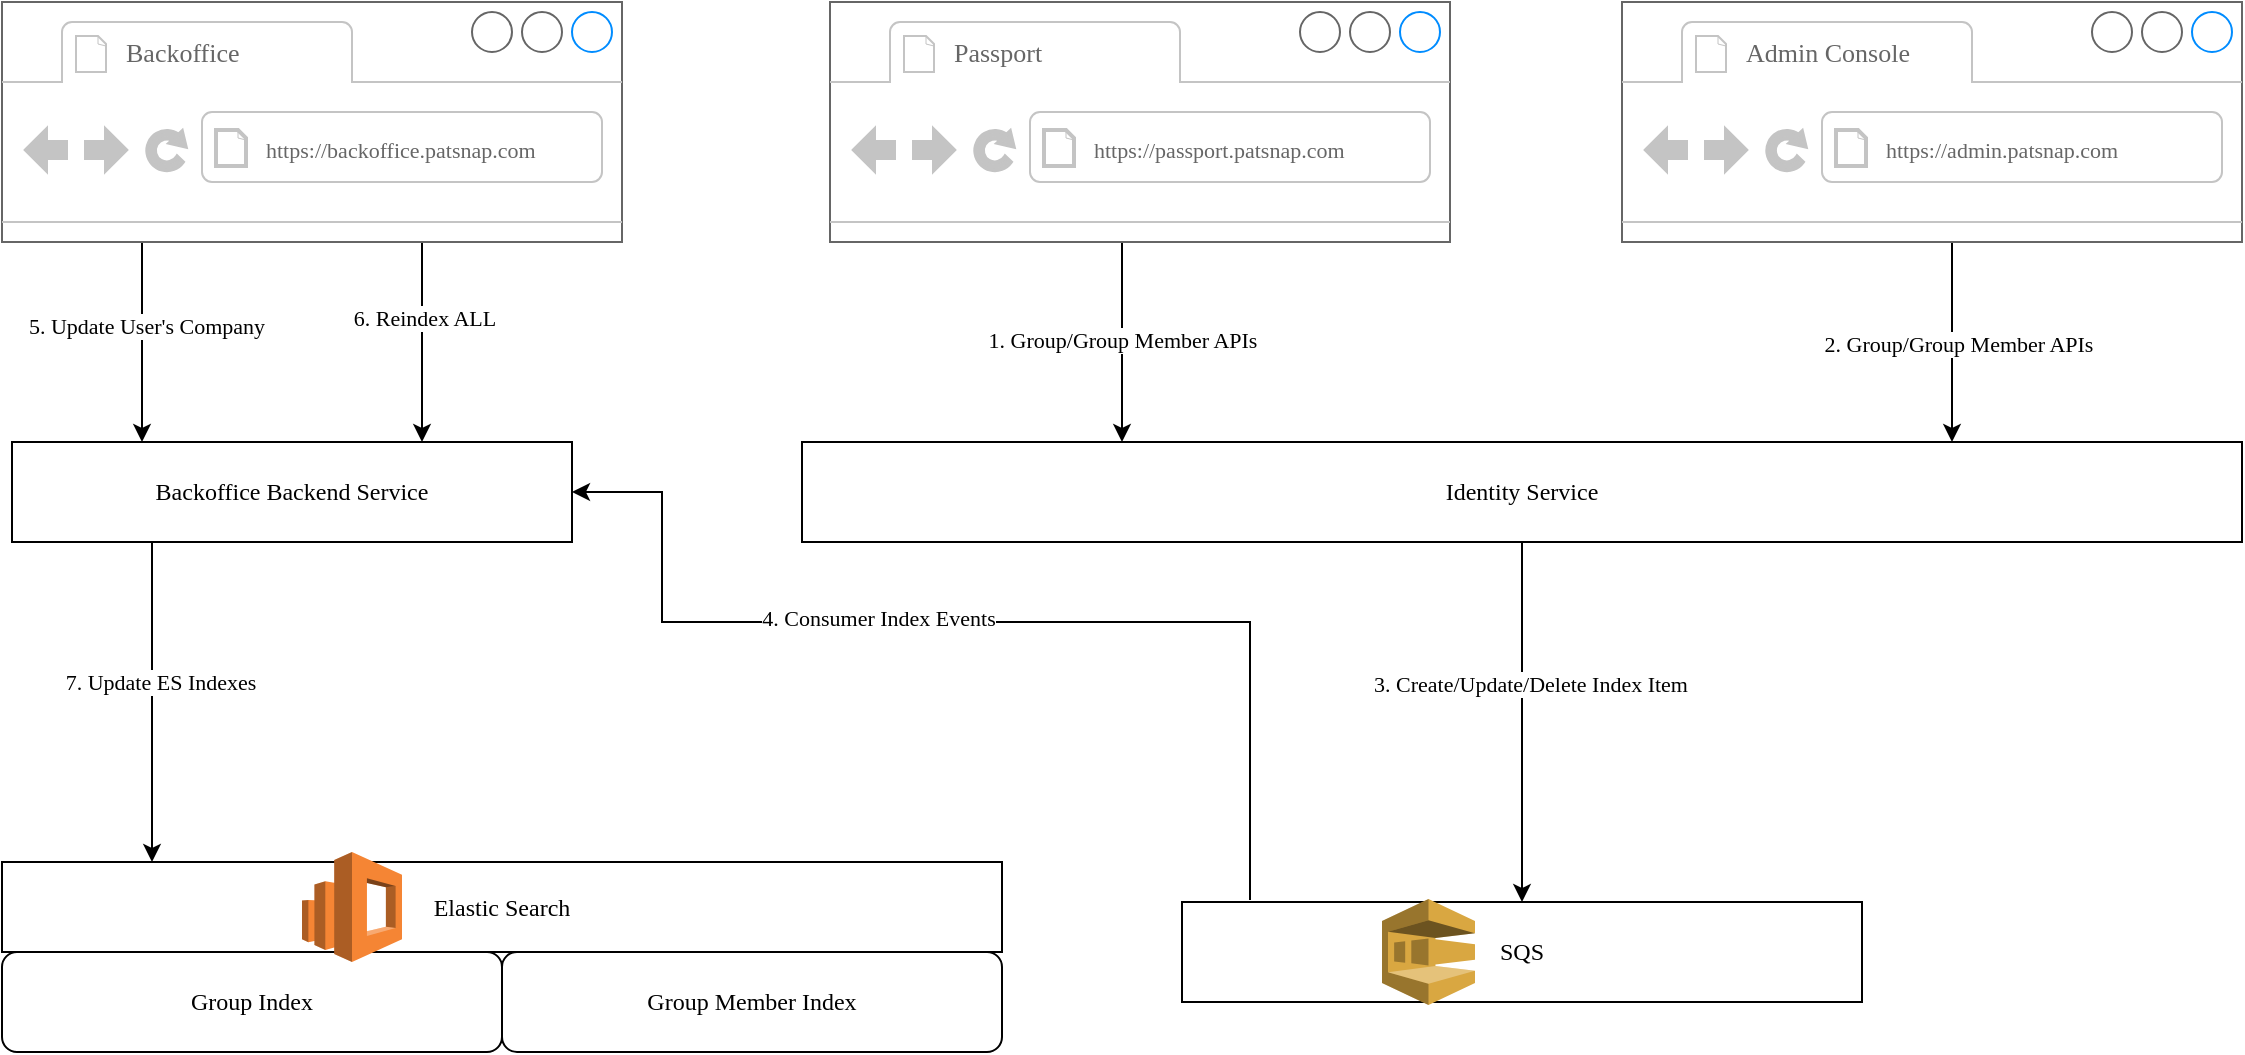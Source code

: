 <mxfile version="14.1.8" type="github"><diagram id="DcKS1gWii1AMZDfLGtgn" name="Page-1"><mxGraphModel dx="2253" dy="719" grid="1" gridSize="10" guides="1" tooltips="1" connect="1" arrows="1" fold="1" page="1" pageScale="1" pageWidth="827" pageHeight="1169" math="0" shadow="0"><root><mxCell id="0"/><mxCell id="1" parent="0"/><mxCell id="yAAUwjmU2Erdggg3t-V5-15" style="edgeStyle=orthogonalEdgeStyle;rounded=0;sketch=0;orthogonalLoop=1;jettySize=auto;html=1;shadow=0;fontFamily=Comic Sans MS;" parent="1" target="yAAUwjmU2Erdggg3t-V5-4" edge="1"><mxGeometry relative="1" as="geometry"><Array as="points"><mxPoint x="70" y="690"/><mxPoint x="70" y="690"/></Array><mxPoint x="70" y="620" as="sourcePoint"/></mxGeometry></mxCell><mxCell id="yAAUwjmU2Erdggg3t-V5-22" value="5. Update User's Company" style="edgeLabel;html=1;align=center;verticalAlign=middle;resizable=0;points=[];fontFamily=Comic Sans MS;" parent="yAAUwjmU2Erdggg3t-V5-15" vertex="1" connectable="0"><mxGeometry x="-0.16" y="2" relative="1" as="geometry"><mxPoint as="offset"/></mxGeometry></mxCell><mxCell id="yAAUwjmU2Erdggg3t-V5-23" style="edgeStyle=orthogonalEdgeStyle;rounded=0;sketch=0;orthogonalLoop=1;jettySize=auto;html=1;shadow=0;fontFamily=Comic Sans MS;" parent="1" target="yAAUwjmU2Erdggg3t-V5-4" edge="1"><mxGeometry relative="1" as="geometry"><Array as="points"><mxPoint x="210" y="660"/><mxPoint x="210" y="660"/></Array><mxPoint x="210" y="620" as="sourcePoint"/></mxGeometry></mxCell><mxCell id="yAAUwjmU2Erdggg3t-V5-24" value="6. Reindex ALL" style="edgeLabel;html=1;align=center;verticalAlign=middle;resizable=0;points=[];fontFamily=Comic Sans MS;" parent="yAAUwjmU2Erdggg3t-V5-23" vertex="1" connectable="0"><mxGeometry x="-0.24" y="1" relative="1" as="geometry"><mxPoint as="offset"/></mxGeometry></mxCell><mxCell id="GiRHvkRfX_-VjHIujBZW-26" style="edgeStyle=orthogonalEdgeStyle;rounded=0;orthogonalLoop=1;jettySize=auto;html=1;fontFamily=Comic Sans MS;" parent="1" edge="1"><mxGeometry relative="1" as="geometry"><mxPoint x="975" y="720" as="targetPoint"/><mxPoint x="975" y="620" as="sourcePoint"/></mxGeometry></mxCell><mxCell id="yAAUwjmU2Erdggg3t-V5-8" value="2. Group/Group Member APIs" style="edgeLabel;html=1;align=center;verticalAlign=middle;resizable=0;points=[];fontFamily=Comic Sans MS;" parent="GiRHvkRfX_-VjHIujBZW-26" vertex="1" connectable="0"><mxGeometry x="0.02" y="3" relative="1" as="geometry"><mxPoint as="offset"/></mxGeometry></mxCell><mxCell id="yAAUwjmU2Erdggg3t-V5-12" style="edgeStyle=orthogonalEdgeStyle;rounded=0;orthogonalLoop=1;jettySize=auto;html=1;fontFamily=Comic Sans MS;" parent="1" source="GiRHvkRfX_-VjHIujBZW-15" target="yAAUwjmU2Erdggg3t-V5-10" edge="1"><mxGeometry relative="1" as="geometry"/></mxCell><mxCell id="yAAUwjmU2Erdggg3t-V5-16" value="3. Create/Update/Delete Index Item" style="edgeLabel;html=1;align=center;verticalAlign=middle;resizable=0;points=[];fontFamily=Comic Sans MS;" parent="yAAUwjmU2Erdggg3t-V5-12" vertex="1" connectable="0"><mxGeometry x="-0.211" y="4" relative="1" as="geometry"><mxPoint as="offset"/></mxGeometry></mxCell><mxCell id="GiRHvkRfX_-VjHIujBZW-15" value="Identity Service" style="rounded=0;whiteSpace=wrap;html=1;fontFamily=Comic Sans MS;" parent="1" vertex="1"><mxGeometry x="400" y="720" width="720" height="50" as="geometry"/></mxCell><mxCell id="GiRHvkRfX_-VjHIujBZW-19" value="Elastic Search" style="rounded=0;whiteSpace=wrap;html=1;fontFamily=Comic Sans MS;shadow=0;sketch=0;glass=0;" parent="1" vertex="1"><mxGeometry y="930" width="500" height="45" as="geometry"/></mxCell><mxCell id="yAAUwjmU2Erdggg3t-V5-1" value="Group Index" style="rounded=1;whiteSpace=wrap;html=1;fontFamily=Comic Sans MS;" parent="1" vertex="1"><mxGeometry y="975" width="250" height="50" as="geometry"/></mxCell><mxCell id="yAAUwjmU2Erdggg3t-V5-19" style="edgeStyle=orthogonalEdgeStyle;rounded=0;sketch=0;orthogonalLoop=1;jettySize=auto;html=1;exitX=0.25;exitY=1;exitDx=0;exitDy=0;shadow=0;fontFamily=Comic Sans MS;" parent="1" source="yAAUwjmU2Erdggg3t-V5-4" edge="1"><mxGeometry relative="1" as="geometry"><mxPoint x="75" y="930" as="targetPoint"/></mxGeometry></mxCell><mxCell id="yAAUwjmU2Erdggg3t-V5-21" value="7. Update ES Indexes" style="edgeLabel;html=1;align=center;verticalAlign=middle;resizable=0;points=[];fontFamily=Comic Sans MS;" parent="yAAUwjmU2Erdggg3t-V5-19" vertex="1" connectable="0"><mxGeometry x="-0.125" y="4" relative="1" as="geometry"><mxPoint as="offset"/></mxGeometry></mxCell><mxCell id="yAAUwjmU2Erdggg3t-V5-4" value="Backoffice Backend Service" style="rounded=0;whiteSpace=wrap;html=1;fontFamily=Comic Sans MS;" parent="1" vertex="1"><mxGeometry x="5" y="720" width="280" height="50" as="geometry"/></mxCell><mxCell id="yAAUwjmU2Erdggg3t-V5-6" style="edgeStyle=orthogonalEdgeStyle;rounded=0;orthogonalLoop=1;jettySize=auto;html=1;fontFamily=Comic Sans MS;shadow=0;sketch=0;" parent="1" edge="1"><mxGeometry relative="1" as="geometry"><mxPoint x="560" y="620" as="sourcePoint"/><mxPoint x="560" y="720" as="targetPoint"/></mxGeometry></mxCell><mxCell id="yAAUwjmU2Erdggg3t-V5-7" value="1. Group/Group Member APIs" style="edgeLabel;html=1;align=center;verticalAlign=middle;resizable=0;points=[];fontFamily=Comic Sans MS;" parent="yAAUwjmU2Erdggg3t-V5-6" vertex="1" connectable="0"><mxGeometry x="-0.02" relative="1" as="geometry"><mxPoint as="offset"/></mxGeometry></mxCell><mxCell id="yAAUwjmU2Erdggg3t-V5-9" value="Group Member Index" style="rounded=1;whiteSpace=wrap;html=1;fontFamily=Comic Sans MS;" parent="1" vertex="1"><mxGeometry x="250" y="975" width="250" height="50" as="geometry"/></mxCell><mxCell id="yAAUwjmU2Erdggg3t-V5-17" style="edgeStyle=orthogonalEdgeStyle;rounded=0;sketch=0;orthogonalLoop=1;jettySize=auto;html=1;exitX=0.1;exitY=-0.02;exitDx=0;exitDy=0;entryX=1;entryY=0.5;entryDx=0;entryDy=0;shadow=0;fontFamily=Comic Sans MS;exitPerimeter=0;" parent="1" source="yAAUwjmU2Erdggg3t-V5-10" target="yAAUwjmU2Erdggg3t-V5-4" edge="1"><mxGeometry relative="1" as="geometry"><Array as="points"><mxPoint x="624" y="810"/><mxPoint x="330" y="810"/><mxPoint x="330" y="745"/></Array></mxGeometry></mxCell><mxCell id="yAAUwjmU2Erdggg3t-V5-18" value="4. Consumer Index Events" style="edgeLabel;html=1;align=center;verticalAlign=middle;resizable=0;points=[];fontFamily=Comic Sans MS;" parent="yAAUwjmU2Erdggg3t-V5-17" vertex="1" connectable="0"><mxGeometry x="0.197" y="-2" relative="1" as="geometry"><mxPoint as="offset"/></mxGeometry></mxCell><mxCell id="yAAUwjmU2Erdggg3t-V5-10" value="SQS" style="rounded=0;whiteSpace=wrap;html=1;fontFamily=Comic Sans MS;" parent="1" vertex="1"><mxGeometry x="590" y="950" width="340" height="50" as="geometry"/></mxCell><mxCell id="yAAUwjmU2Erdggg3t-V5-13" value="" style="outlineConnect=0;dashed=0;verticalLabelPosition=bottom;verticalAlign=top;align=center;html=1;shape=mxgraph.aws3.elasticsearch_service;fillColor=#F58534;gradientColor=none;fontFamily=Comic Sans MS;" parent="1" vertex="1"><mxGeometry x="150" y="925" width="50" height="55" as="geometry"/></mxCell><mxCell id="yAAUwjmU2Erdggg3t-V5-14" value="" style="outlineConnect=0;dashed=0;verticalLabelPosition=bottom;verticalAlign=top;align=center;html=1;shape=mxgraph.aws3.sqs;fillColor=#D9A741;gradientColor=none;fontFamily=Comic Sans MS;" parent="1" vertex="1"><mxGeometry x="690" y="948.5" width="46.5" height="53" as="geometry"/></mxCell><mxCell id="W_9EEfBQvIwH4eA2YBn6-1" value="" style="strokeWidth=1;shadow=0;dashed=0;align=center;html=1;shape=mxgraph.mockup.containers.browserWindow;rSize=0;strokeColor=#666666;strokeColor2=#008cff;strokeColor3=#c4c4c4;mainText=,;recursiveResize=0;" vertex="1" parent="1"><mxGeometry y="500" width="310" height="120" as="geometry"/></mxCell><mxCell id="W_9EEfBQvIwH4eA2YBn6-2" value="&lt;span style=&quot;font-family: &amp;#34;comic sans ms&amp;#34; ; font-size: 13px&quot;&gt;Backoffice&lt;/span&gt;" style="strokeWidth=1;shadow=0;dashed=0;align=center;html=1;shape=mxgraph.mockup.containers.anchor;fontSize=17;fontColor=#666666;align=left;" vertex="1" parent="W_9EEfBQvIwH4eA2YBn6-1"><mxGeometry x="60" y="12" width="110" height="26" as="geometry"/></mxCell><mxCell id="W_9EEfBQvIwH4eA2YBn6-3" value="&lt;span style=&quot;font-family: &amp;#34;comic sans ms&amp;#34; ; font-size: 11px&quot;&gt;https://backoffice.patsnap.com&lt;/span&gt;" style="strokeWidth=1;shadow=0;dashed=0;align=center;html=1;shape=mxgraph.mockup.containers.anchor;rSize=0;fontSize=17;fontColor=#666666;align=left;" vertex="1" parent="W_9EEfBQvIwH4eA2YBn6-1"><mxGeometry x="130" y="60" width="250" height="26" as="geometry"/></mxCell><mxCell id="W_9EEfBQvIwH4eA2YBn6-4" value="" style="strokeWidth=1;shadow=0;dashed=0;align=center;html=1;shape=mxgraph.mockup.containers.browserWindow;rSize=0;strokeColor=#666666;strokeColor2=#008cff;strokeColor3=#c4c4c4;mainText=,;recursiveResize=0;" vertex="1" parent="1"><mxGeometry x="414" y="500" width="310" height="120" as="geometry"/></mxCell><mxCell id="W_9EEfBQvIwH4eA2YBn6-5" value="&lt;span style=&quot;font-family: &amp;#34;comic sans ms&amp;#34; ; font-size: 13px&quot;&gt;Passport&lt;/span&gt;" style="strokeWidth=1;shadow=0;dashed=0;align=center;html=1;shape=mxgraph.mockup.containers.anchor;fontSize=17;fontColor=#666666;align=left;" vertex="1" parent="W_9EEfBQvIwH4eA2YBn6-4"><mxGeometry x="60" y="12" width="110" height="26" as="geometry"/></mxCell><mxCell id="W_9EEfBQvIwH4eA2YBn6-6" value="&lt;span style=&quot;font-family: &amp;#34;comic sans ms&amp;#34; ; font-size: 11px&quot;&gt;https://passport.patsnap.com&lt;/span&gt;" style="strokeWidth=1;shadow=0;dashed=0;align=center;html=1;shape=mxgraph.mockup.containers.anchor;rSize=0;fontSize=17;fontColor=#666666;align=left;" vertex="1" parent="W_9EEfBQvIwH4eA2YBn6-4"><mxGeometry x="130" y="60" width="250" height="26" as="geometry"/></mxCell><mxCell id="W_9EEfBQvIwH4eA2YBn6-7" value="" style="strokeWidth=1;shadow=0;dashed=0;align=center;html=1;shape=mxgraph.mockup.containers.browserWindow;rSize=0;strokeColor=#666666;strokeColor2=#008cff;strokeColor3=#c4c4c4;mainText=,;recursiveResize=0;" vertex="1" parent="1"><mxGeometry x="810" y="500" width="310" height="120" as="geometry"/></mxCell><mxCell id="W_9EEfBQvIwH4eA2YBn6-8" value="&lt;span style=&quot;font-family: &amp;#34;comic sans ms&amp;#34; ; font-size: 13px&quot;&gt;Admin Console&lt;/span&gt;" style="strokeWidth=1;shadow=0;dashed=0;align=center;html=1;shape=mxgraph.mockup.containers.anchor;fontSize=17;fontColor=#666666;align=left;" vertex="1" parent="W_9EEfBQvIwH4eA2YBn6-7"><mxGeometry x="60" y="12" width="110" height="26" as="geometry"/></mxCell><mxCell id="W_9EEfBQvIwH4eA2YBn6-9" value="&lt;span style=&quot;font-family: &amp;#34;comic sans ms&amp;#34; ; font-size: 11px&quot;&gt;https://admin.patsnap.com&lt;/span&gt;" style="strokeWidth=1;shadow=0;dashed=0;align=center;html=1;shape=mxgraph.mockup.containers.anchor;rSize=0;fontSize=17;fontColor=#666666;align=left;" vertex="1" parent="W_9EEfBQvIwH4eA2YBn6-7"><mxGeometry x="130" y="60" width="160" height="26" as="geometry"/></mxCell></root></mxGraphModel></diagram></mxfile>